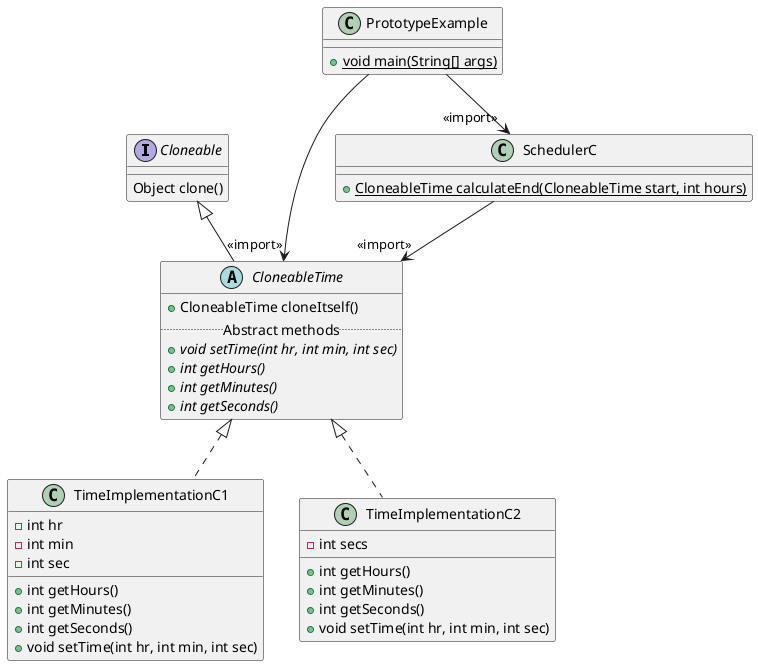 @startuml

interface Cloneable{
    Object clone()
}
abstract class CloneableTime {
    + CloneableTime cloneItself()
    ..Abstract methods..
    +{abstract}void setTime(int hr, int min, int sec)
    +{abstract}int getHours()
    +{abstract}int getMinutes()
    +{abstract}int getSeconds()
}

class SchedulerC{
    +{static} CloneableTime calculateEnd(CloneableTime start, int hours)
}

class TimeImplementationC1{
    -int hr
    -int min
    -int sec

    +int getHours()
    +int getMinutes()
    +int getSeconds()
    +void setTime(int hr, int min, int sec)
}

class TimeImplementationC2{
    -int secs

     +int getHours()
     +int getMinutes()
     +int getSeconds()
     +void setTime(int hr, int min, int sec)
}

class PrototypeExample {
    +{static} void main(String[] args)
}




Cloneable <|-- CloneableTime
CloneableTime <|.. TimeImplementationC1
CloneableTime <|.. TimeImplementationC2
PrototypeExample --> "<<import>>" CloneableTime
PrototypeExample --> "<<import>>" SchedulerC
SchedulerC --> "<<import>>" CloneableTime

@enduml